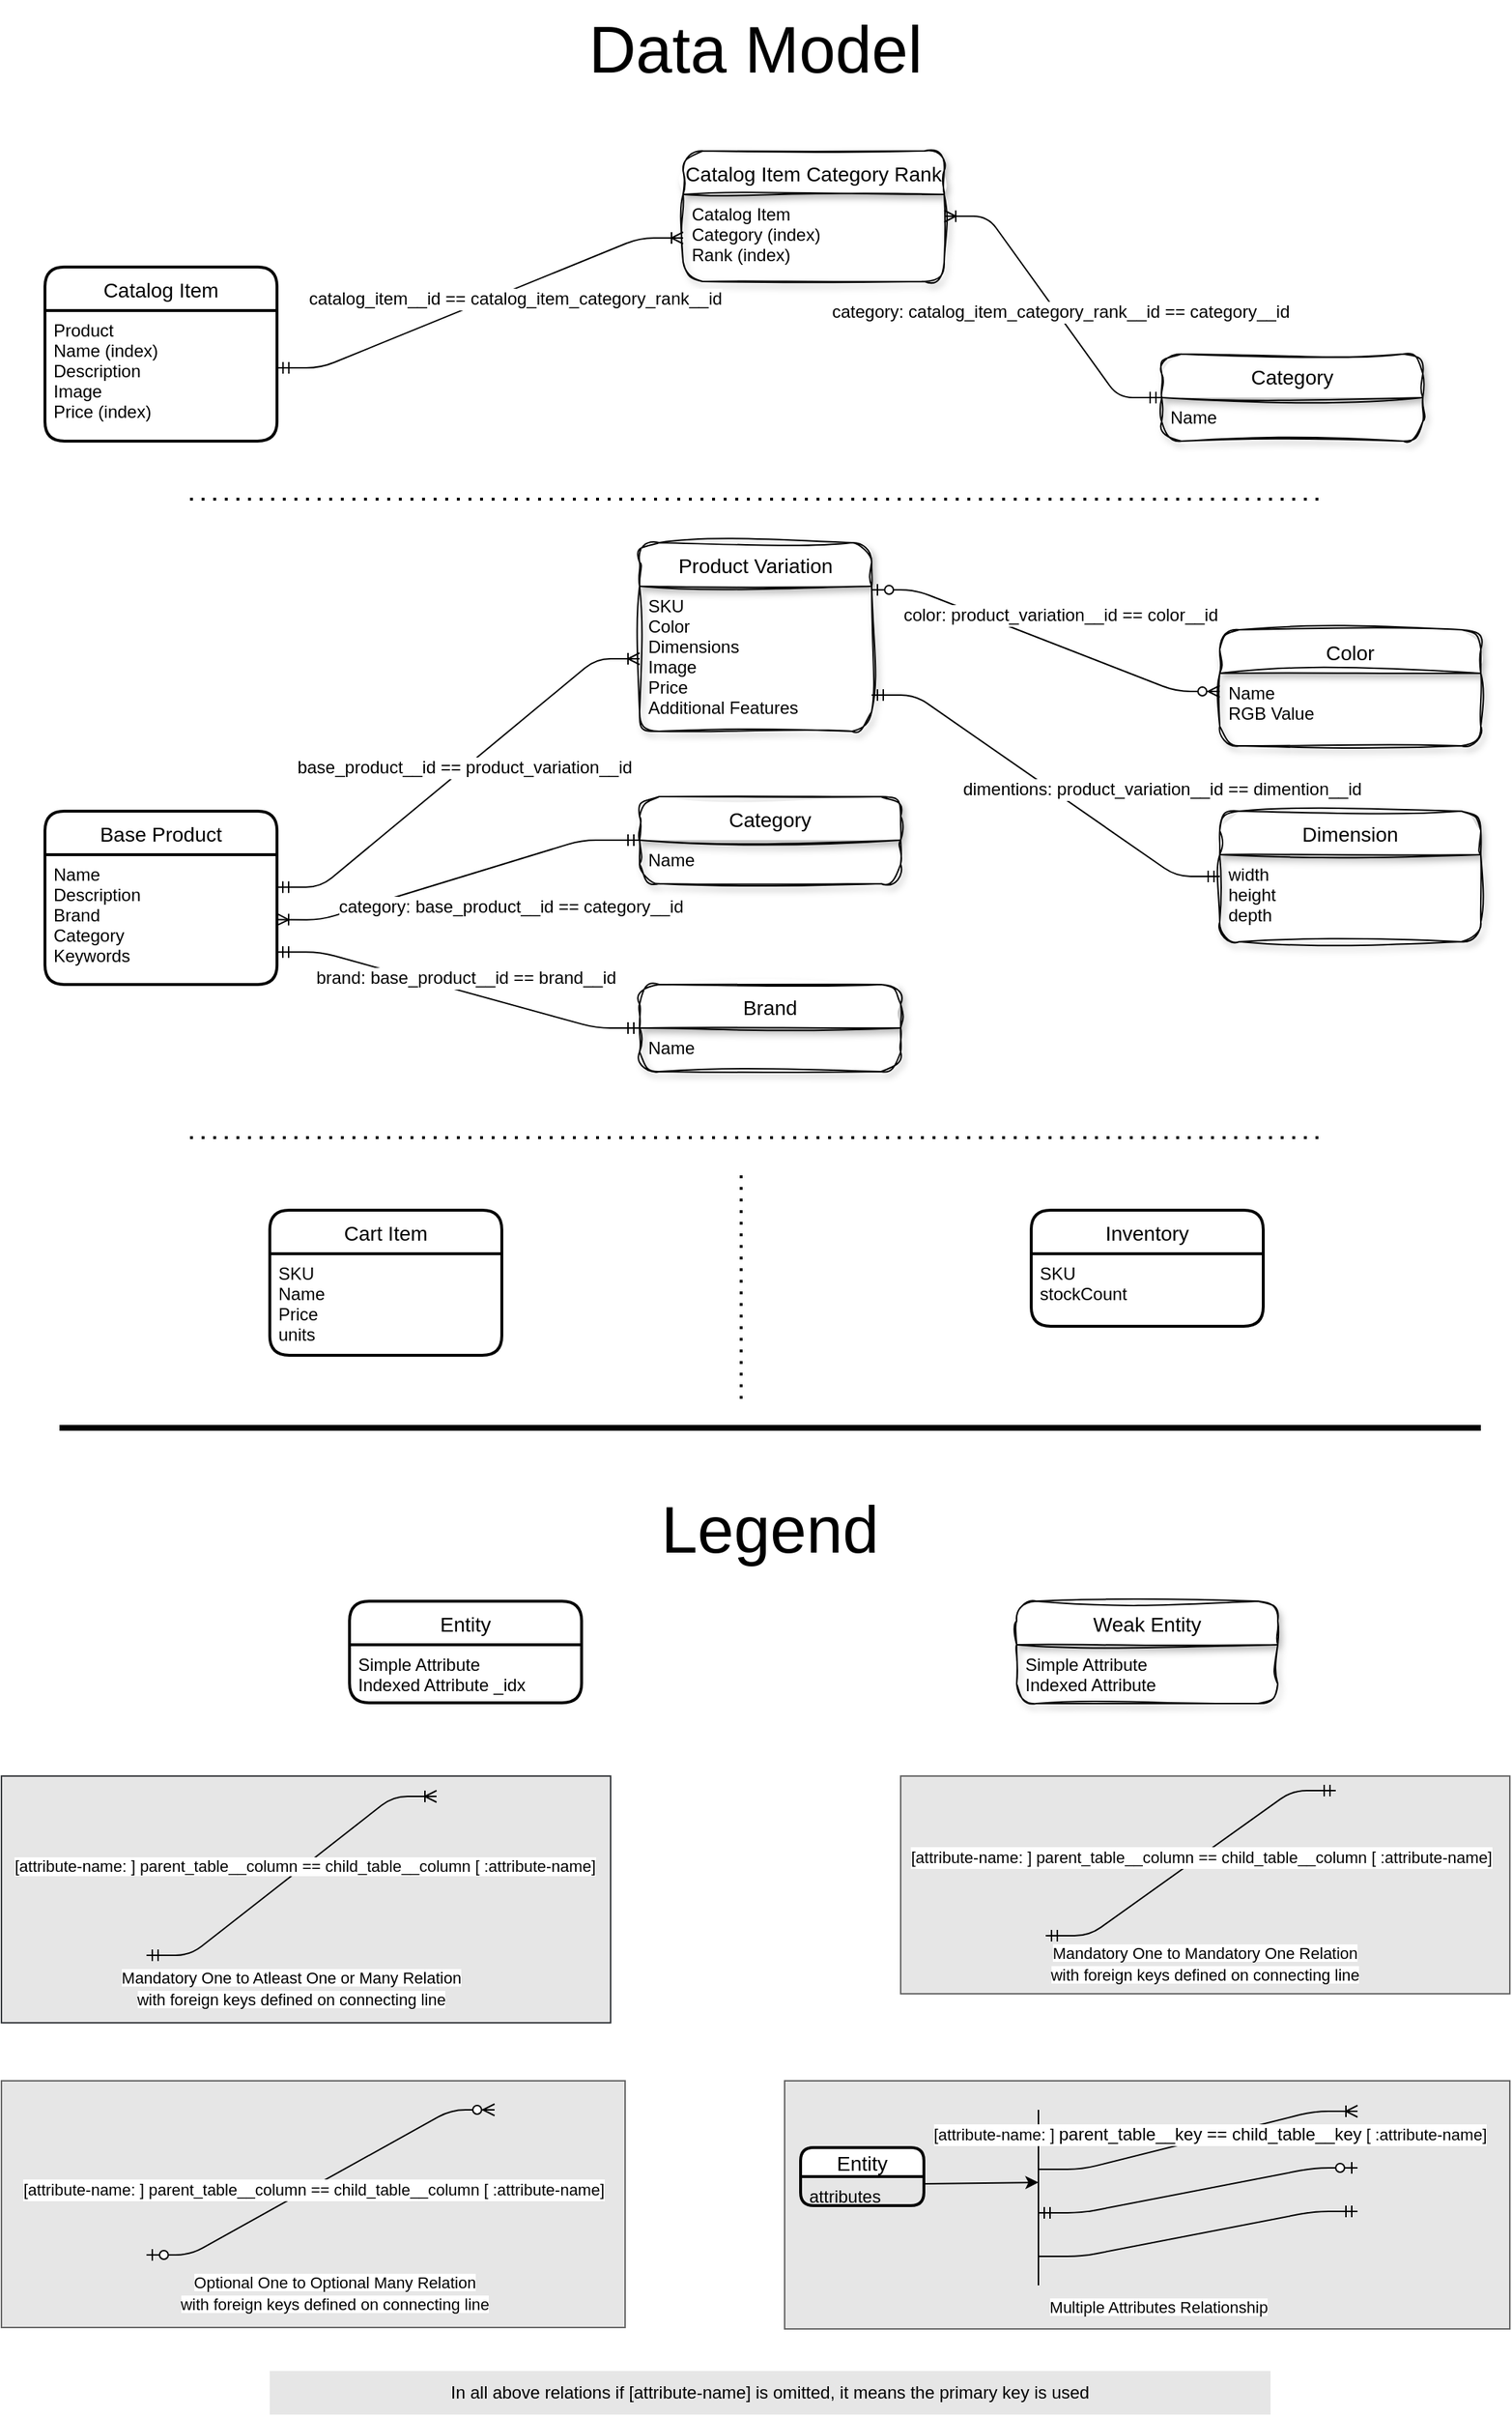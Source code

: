 <mxfile>
    <diagram id="WrSKoHDkt36mXYgP9mdu" name="Page-1">
        <mxGraphModel dx="4653" dy="2090" grid="1" gridSize="10" guides="1" tooltips="1" connect="1" arrows="1" fold="1" page="1" pageScale="1" pageWidth="1100" pageHeight="850" math="0" shadow="0">
            <root>
                <mxCell id="0"/>
                <mxCell id="1" parent="0"/>
                <mxCell id="2" value="Catalog Item" style="swimlane;childLayout=stackLayout;horizontal=1;startSize=30;horizontalStack=0;rounded=1;fontSize=14;fontStyle=0;strokeWidth=2;resizeParent=0;resizeLast=1;shadow=0;dashed=0;align=center;" parent="1" vertex="1">
                    <mxGeometry x="-1040" y="200" width="160" height="120" as="geometry"/>
                </mxCell>
                <mxCell id="3" value="Product&#10;Name (index)&#10;Description&#10;Image&#10;Price (index)" style="align=left;strokeColor=none;fillColor=none;spacingLeft=4;fontSize=12;verticalAlign=top;resizable=0;rotatable=0;part=1;" parent="2" vertex="1">
                    <mxGeometry y="30" width="160" height="90" as="geometry"/>
                </mxCell>
                <mxCell id="10" value="Cart Item" style="swimlane;childLayout=stackLayout;horizontal=1;startSize=30;horizontalStack=0;rounded=1;fontSize=14;fontStyle=0;strokeWidth=2;resizeParent=0;resizeLast=1;shadow=0;dashed=0;align=center;" parent="1" vertex="1">
                    <mxGeometry x="-885" y="850" width="160" height="100" as="geometry"/>
                </mxCell>
                <mxCell id="11" value="SKU&#10;Name&#10;Price&#10;units" style="align=left;strokeColor=none;fillColor=none;spacingLeft=4;fontSize=12;verticalAlign=top;resizable=0;rotatable=0;part=1;" parent="10" vertex="1">
                    <mxGeometry y="30" width="160" height="70" as="geometry"/>
                </mxCell>
                <mxCell id="12" value="Inventory" style="swimlane;childLayout=stackLayout;horizontal=1;startSize=30;horizontalStack=0;rounded=1;fontSize=14;fontStyle=0;strokeWidth=2;resizeParent=0;resizeLast=1;shadow=0;dashed=0;align=center;" parent="1" vertex="1">
                    <mxGeometry x="-360" y="850" width="160" height="80" as="geometry"/>
                </mxCell>
                <mxCell id="13" value="SKU&#10;stockCount" style="align=left;strokeColor=none;fillColor=none;spacingLeft=4;fontSize=12;verticalAlign=top;resizable=0;rotatable=0;part=1;" parent="12" vertex="1">
                    <mxGeometry y="30" width="160" height="50" as="geometry"/>
                </mxCell>
                <mxCell id="16" value="Dimension" style="swimlane;childLayout=stackLayout;horizontal=1;startSize=30;horizontalStack=0;rounded=1;fontSize=14;fontStyle=0;strokeWidth=1;resizeParent=0;resizeLast=1;shadow=1;dashed=0;align=center;sketch=1;curveFitting=1;jiggle=2;" parent="1" vertex="1">
                    <mxGeometry x="-230" y="574.98" width="180" height="90" as="geometry">
                        <mxRectangle x="560" y="60" width="140" height="30" as="alternateBounds"/>
                    </mxGeometry>
                </mxCell>
                <mxCell id="17" value="width&#10;height&#10;depth" style="align=left;strokeColor=none;fillColor=none;spacingLeft=4;fontSize=12;verticalAlign=top;resizable=0;rotatable=0;part=1;" parent="16" vertex="1">
                    <mxGeometry y="30" width="180" height="60" as="geometry"/>
                </mxCell>
                <mxCell id="35" value="Catalog Item Category Rank" style="swimlane;childLayout=stackLayout;horizontal=1;startSize=30;horizontalStack=0;rounded=1;fontSize=14;fontStyle=0;strokeWidth=1;resizeParent=0;resizeLast=1;shadow=1;align=center;swimlaneFillColor=none;strokeColor=default;perimeterSpacing=0;swimlaneLine=1;glass=0;sketch=1;curveFitting=1;jiggle=2;" parent="1" vertex="1">
                    <mxGeometry x="-600" y="120" width="180" height="90" as="geometry"/>
                </mxCell>
                <mxCell id="36" value="Catalog Item&#10;Category (index)&#10;Rank (index)" style="align=left;strokeColor=none;fillColor=none;spacingLeft=4;fontSize=12;verticalAlign=top;resizable=0;rotatable=0;part=1;" parent="35" vertex="1">
                    <mxGeometry y="30" width="180" height="60" as="geometry"/>
                </mxCell>
                <mxCell id="4" value="Base Product" style="swimlane;childLayout=stackLayout;horizontal=1;startSize=30;horizontalStack=0;rounded=1;fontSize=14;fontStyle=0;strokeWidth=2;resizeParent=0;resizeLast=1;shadow=0;dashed=0;align=center;" parent="1" vertex="1">
                    <mxGeometry x="-1040" y="574.98" width="160" height="119.51" as="geometry">
                        <mxRectangle x="560" y="60" width="140" height="30" as="alternateBounds"/>
                    </mxGeometry>
                </mxCell>
                <mxCell id="5" value="Name&#10;Description&#10;Brand&#10;Category&#10;Keywords&#10;" style="align=left;strokeColor=none;fillColor=none;spacingLeft=4;fontSize=12;verticalAlign=top;resizable=0;rotatable=0;part=1;" parent="4" vertex="1">
                    <mxGeometry y="30" width="160" height="89.51" as="geometry"/>
                </mxCell>
                <mxCell id="33" value="Product Variation" style="swimlane;childLayout=stackLayout;horizontal=1;startSize=30;horizontalStack=0;rounded=1;fontSize=14;fontStyle=0;strokeWidth=1;resizeParent=0;resizeLast=1;shadow=1;dashed=0;align=center;sketch=1;curveFitting=1;jiggle=2;" parent="1" vertex="1">
                    <mxGeometry x="-630" y="390" width="160" height="130" as="geometry">
                        <mxRectangle x="560" y="60" width="140" height="30" as="alternateBounds"/>
                    </mxGeometry>
                </mxCell>
                <mxCell id="34" value="SKU&#10;Color&#10;Dimensions&#10;Image&#10;Price&#10;Additional Features" style="align=left;strokeColor=none;fillColor=none;spacingLeft=4;fontSize=12;verticalAlign=top;resizable=0;rotatable=0;part=1;" parent="33" vertex="1">
                    <mxGeometry y="30" width="160" height="100" as="geometry"/>
                </mxCell>
                <mxCell id="41" value="" style="edgeStyle=entityRelationEdgeStyle;fontSize=12;html=1;endArrow=ERoneToMany;startArrow=ERmandOne;entryX=0;entryY=0.5;entryDx=0;entryDy=0;exitX=1.001;exitY=0.439;exitDx=0;exitDy=0;exitPerimeter=0;" parent="1" source="3" target="36" edge="1">
                    <mxGeometry width="100" height="100" relative="1" as="geometry">
                        <mxPoint x="-310" y="365.51" as="sourcePoint"/>
                        <mxPoint x="-300" y="245.51" as="targetPoint"/>
                    </mxGeometry>
                </mxCell>
                <mxCell id="67" value="catalog_item__id == catalog_item_category_rank__id" style="edgeLabel;html=1;align=center;verticalAlign=middle;resizable=0;points=[];fontSize=12;" parent="41" vertex="1" connectable="0">
                    <mxGeometry x="0.148" y="3" relative="1" as="geometry">
                        <mxPoint x="5" y="8" as="offset"/>
                    </mxGeometry>
                </mxCell>
                <mxCell id="42" value="" style="edgeStyle=entityRelationEdgeStyle;fontSize=12;html=1;endArrow=ERoneToMany;startArrow=ERmandOne;entryX=0;entryY=0.5;entryDx=0;entryDy=0;exitX=1;exitY=0.25;exitDx=0;exitDy=0;" parent="1" source="5" target="34" edge="1">
                    <mxGeometry width="100" height="100" relative="1" as="geometry">
                        <mxPoint x="-10" y="560" as="sourcePoint"/>
                        <mxPoint y="470" as="targetPoint"/>
                    </mxGeometry>
                </mxCell>
                <mxCell id="70" value="base_product__id == product_variation__id" style="edgeLabel;html=1;align=center;verticalAlign=middle;resizable=0;points=[];fontSize=12;" parent="42" vertex="1" connectable="0">
                    <mxGeometry x="0.033" y="1" relative="1" as="geometry">
                        <mxPoint as="offset"/>
                    </mxGeometry>
                </mxCell>
                <mxCell id="43" value="Color" style="swimlane;childLayout=stackLayout;horizontal=1;startSize=30;horizontalStack=0;rounded=1;fontSize=14;fontStyle=0;strokeWidth=1;resizeParent=0;resizeLast=1;shadow=1;dashed=0;align=center;sketch=1;curveFitting=1;jiggle=2;" parent="1" vertex="1">
                    <mxGeometry x="-230" y="450" width="180" height="80" as="geometry">
                        <mxRectangle x="560" y="60" width="140" height="30" as="alternateBounds"/>
                    </mxGeometry>
                </mxCell>
                <mxCell id="44" value="Name&#10;RGB Value" style="align=left;strokeColor=none;fillColor=none;spacingLeft=4;fontSize=12;verticalAlign=top;resizable=0;rotatable=0;part=1;" parent="43" vertex="1">
                    <mxGeometry y="30" width="180" height="50" as="geometry"/>
                </mxCell>
                <mxCell id="54" value="Weak Entity" style="swimlane;childLayout=stackLayout;horizontal=1;startSize=30;horizontalStack=0;rounded=1;fontSize=14;fontStyle=0;strokeWidth=1;resizeParent=0;resizeLast=1;shadow=1;align=center;swimlaneFillColor=none;strokeColor=default;perimeterSpacing=0;swimlaneLine=1;glass=0;sketch=1;curveFitting=1;jiggle=2;" parent="1" vertex="1">
                    <mxGeometry x="-370" y="1119.51" width="180" height="70.49" as="geometry"/>
                </mxCell>
                <mxCell id="55" value="Simple Attribute&#10;Indexed Attribute" style="align=left;strokeColor=none;fillColor=none;spacingLeft=4;fontSize=12;verticalAlign=top;resizable=0;rotatable=0;part=1;" parent="54" vertex="1">
                    <mxGeometry y="30" width="180" height="40.49" as="geometry"/>
                </mxCell>
                <mxCell id="56" value="Entity" style="swimlane;childLayout=stackLayout;horizontal=1;startSize=30;horizontalStack=0;rounded=1;fontSize=14;fontStyle=0;strokeWidth=2;resizeParent=0;resizeLast=1;shadow=0;dashed=0;align=center;" parent="1" vertex="1">
                    <mxGeometry x="-830" y="1119.51" width="160" height="70" as="geometry"/>
                </mxCell>
                <mxCell id="57" value="Simple Attribute&#10;Indexed Attribute _idx" style="align=left;strokeColor=none;fillColor=none;spacingLeft=4;fontSize=12;verticalAlign=top;resizable=0;rotatable=0;part=1;" parent="56" vertex="1">
                    <mxGeometry y="30" width="160" height="40" as="geometry"/>
                </mxCell>
                <mxCell id="62" value="&lt;span style=&quot;font-size: 45px;&quot;&gt;Legend&lt;/span&gt;" style="text;html=1;strokeColor=none;fillColor=none;align=center;verticalAlign=middle;whiteSpace=wrap;rounded=0;shadow=1;glass=0;sketch=1;strokeWidth=1;fontSize=45;fontStyle=0" parent="1" vertex="1">
                    <mxGeometry x="-625" y="1040" width="170" height="60" as="geometry"/>
                </mxCell>
                <mxCell id="69" value="&lt;span style=&quot;font-size: 45px;&quot;&gt;Data Model&lt;/span&gt;" style="text;html=1;strokeColor=none;fillColor=none;align=center;verticalAlign=middle;whiteSpace=wrap;rounded=0;shadow=1;glass=0;sketch=1;strokeWidth=1;fontSize=45;fontStyle=0" parent="1" vertex="1">
                    <mxGeometry x="-690" y="20" width="280" height="60" as="geometry"/>
                </mxCell>
                <mxCell id="72" value="" style="edgeStyle=entityRelationEdgeStyle;fontSize=12;html=1;endArrow=ERzeroToMany;startArrow=ERzeroToOne;entryX=0;entryY=0.25;entryDx=0;entryDy=0;exitX=1;exitY=0.25;exitDx=0;exitDy=0;" parent="1" target="44" edge="1" source="33">
                    <mxGeometry width="100" height="100" relative="1" as="geometry">
                        <mxPoint x="-340" y="640.99" as="sourcePoint"/>
                        <mxPoint x="-140" y="628.49" as="targetPoint"/>
                    </mxGeometry>
                </mxCell>
                <mxCell id="73" value="color: product_variation__id == color__id" style="edgeLabel;html=1;align=center;verticalAlign=middle;resizable=0;points=[];fontSize=12;" parent="72" vertex="1" connectable="0">
                    <mxGeometry x="-0.053" y="-1" relative="1" as="geometry">
                        <mxPoint x="16" y="-16" as="offset"/>
                    </mxGeometry>
                </mxCell>
                <mxCell id="77" value="Brand" style="swimlane;childLayout=stackLayout;horizontal=1;startSize=30;horizontalStack=0;rounded=1;fontSize=14;fontStyle=0;strokeWidth=1;resizeParent=0;resizeLast=1;shadow=1;dashed=0;align=center;sketch=1;curveFitting=1;jiggle=2;" parent="1" vertex="1">
                    <mxGeometry x="-630" y="694.49" width="180" height="60" as="geometry">
                        <mxRectangle x="560" y="60" width="140" height="30" as="alternateBounds"/>
                    </mxGeometry>
                </mxCell>
                <mxCell id="78" value="Name" style="align=left;strokeColor=none;fillColor=none;spacingLeft=4;fontSize=12;verticalAlign=top;resizable=0;rotatable=0;part=1;" parent="77" vertex="1">
                    <mxGeometry y="30" width="180" height="30" as="geometry"/>
                </mxCell>
                <mxCell id="94" value="" style="edgeStyle=entityRelationEdgeStyle;fontSize=12;html=1;endArrow=ERmandOne;startArrow=ERmandOne;entryX=0;entryY=0.5;entryDx=0;entryDy=0;endFill=0;exitX=1;exitY=0.75;exitDx=0;exitDy=0;" parent="1" target="77" edge="1" source="5">
                    <mxGeometry width="100" height="100" relative="1" as="geometry">
                        <mxPoint x="-800" y="700" as="sourcePoint"/>
                        <mxPoint x="-560" y="760.49" as="targetPoint"/>
                    </mxGeometry>
                </mxCell>
                <mxCell id="107" value="brand: base_product__id == brand__id" style="edgeLabel;html=1;align=center;verticalAlign=middle;resizable=0;points=[];fontSize=12;" parent="94" vertex="1" connectable="0">
                    <mxGeometry x="0.08" relative="1" as="geometry">
                        <mxPoint x="-5" y="-11" as="offset"/>
                    </mxGeometry>
                </mxCell>
                <mxCell id="108" value="" style="endArrow=none;html=1;fontSize=12;strokeWidth=4;" parent="1" edge="1">
                    <mxGeometry width="50" height="50" relative="1" as="geometry">
                        <mxPoint x="-50" y="1000" as="sourcePoint"/>
                        <mxPoint x="-1030" y="1000" as="targetPoint"/>
                    </mxGeometry>
                </mxCell>
                <mxCell id="109" value="Category" style="swimlane;childLayout=stackLayout;horizontal=1;startSize=30;horizontalStack=0;rounded=1;fontSize=14;fontStyle=0;strokeWidth=1;resizeParent=0;resizeLast=1;shadow=1;align=center;swimlaneFillColor=none;strokeColor=default;perimeterSpacing=0;swimlaneLine=1;glass=0;sketch=1;curveFitting=1;jiggle=2;" vertex="1" parent="1">
                    <mxGeometry x="-270" y="260" width="180" height="60" as="geometry"/>
                </mxCell>
                <mxCell id="110" value="Name" style="align=left;strokeColor=none;fillColor=none;spacingLeft=4;fontSize=12;verticalAlign=top;resizable=0;rotatable=0;part=1;" vertex="1" parent="109">
                    <mxGeometry y="30" width="180" height="30" as="geometry"/>
                </mxCell>
                <mxCell id="112" value="" style="edgeStyle=entityRelationEdgeStyle;fontSize=12;html=1;endArrow=ERoneToMany;startArrow=ERmandOne;entryX=1;entryY=0.25;entryDx=0;entryDy=0;exitX=0;exitY=0;exitDx=0;exitDy=0;" edge="1" parent="1" source="110" target="36">
                    <mxGeometry width="100" height="100" relative="1" as="geometry">
                        <mxPoint x="-280" y="130" as="sourcePoint"/>
                        <mxPoint x="-0.16" y="40.49" as="targetPoint"/>
                    </mxGeometry>
                </mxCell>
                <mxCell id="113" value="category: catalog_item_category_rank__id == category__id" style="edgeLabel;html=1;align=center;verticalAlign=middle;resizable=0;points=[];fontSize=12;" vertex="1" connectable="0" parent="112">
                    <mxGeometry x="0.148" y="3" relative="1" as="geometry">
                        <mxPoint x="17" y="14" as="offset"/>
                    </mxGeometry>
                </mxCell>
                <mxCell id="118" value="Category" style="swimlane;childLayout=stackLayout;horizontal=1;startSize=30;horizontalStack=0;rounded=1;fontSize=14;fontStyle=0;strokeWidth=1;resizeParent=0;resizeLast=1;shadow=1;align=center;swimlaneFillColor=none;strokeColor=default;perimeterSpacing=0;swimlaneLine=1;glass=0;sketch=1;curveFitting=1;jiggle=2;" vertex="1" parent="1">
                    <mxGeometry x="-630" y="565" width="180" height="60" as="geometry"/>
                </mxCell>
                <mxCell id="119" value="Name" style="align=left;strokeColor=none;fillColor=none;spacingLeft=4;fontSize=12;verticalAlign=top;resizable=0;rotatable=0;part=1;" vertex="1" parent="118">
                    <mxGeometry y="30" width="180" height="30" as="geometry"/>
                </mxCell>
                <mxCell id="120" value="" style="group" vertex="1" connectable="0" parent="1">
                    <mxGeometry x="-1070" y="1240" width="420" height="170" as="geometry"/>
                </mxCell>
                <mxCell id="101" value="" style="group;fillColor=none;strokeColor=#82b366;container=0;" parent="120" vertex="1" connectable="0">
                    <mxGeometry x="70" width="260" height="160.51" as="geometry"/>
                </mxCell>
                <mxCell id="100" value="" style="group;container=0;fillColor=#E6E6E6;strokeColor=#36393d;" parent="120" vertex="1" connectable="0">
                    <mxGeometry width="420" height="170" as="geometry"/>
                </mxCell>
                <mxCell id="58" value="" style="edgeStyle=entityRelationEdgeStyle;fontSize=12;html=1;endArrow=ERoneToMany;startArrow=ERmandOne;exitX=1.001;exitY=0.439;exitDx=0;exitDy=0;exitPerimeter=0;" parent="120" edge="1">
                    <mxGeometry width="100" height="100" relative="1" as="geometry">
                        <mxPoint x="100" y="123.51" as="sourcePoint"/>
                        <mxPoint x="300" y="14" as="targetPoint"/>
                    </mxGeometry>
                </mxCell>
                <mxCell id="60" value="[attribute-name: ]&amp;nbsp;parent_table__column == child_table__column [ :attribute-name]" style="edgeLabel;html=1;align=center;verticalAlign=middle;resizable=0;points=[];" parent="58" vertex="1" connectable="0">
                    <mxGeometry x="0.09" relative="1" as="geometry">
                        <mxPoint as="offset"/>
                    </mxGeometry>
                </mxCell>
                <mxCell id="61" value="&lt;span style=&quot;font-size: 11px; background-color: rgb(255, 255, 255);&quot;&gt;Mandatory One to Atleast One or Many Relation&lt;br&gt;with foreign keys defined on connecting line&lt;br&gt;&lt;/span&gt;" style="text;html=1;strokeColor=none;fillColor=none;align=center;verticalAlign=middle;whiteSpace=wrap;rounded=0;shadow=1;glass=0;sketch=1;strokeWidth=1;" parent="120" vertex="1">
                    <mxGeometry x="70" y="130.51" width="260" height="30" as="geometry"/>
                </mxCell>
                <mxCell id="121" value="" style="group" vertex="1" connectable="0" parent="1">
                    <mxGeometry x="-450" y="1240" width="420" height="150" as="geometry"/>
                </mxCell>
                <mxCell id="104" value="" style="group;fillColor=#E6E6E6;fontColor=#333333;strokeColor=#666666;container=0;" parent="121" vertex="1" connectable="0">
                    <mxGeometry width="420" height="150" as="geometry"/>
                </mxCell>
                <mxCell id="95" value="" style="edgeStyle=entityRelationEdgeStyle;fontSize=12;html=1;endArrow=ERmandOne;startArrow=ERmandOne;endFill=0;" parent="121" edge="1">
                    <mxGeometry width="100" height="100" relative="1" as="geometry">
                        <mxPoint x="100" y="109.995" as="sourcePoint"/>
                        <mxPoint x="300" y="9.995" as="targetPoint"/>
                    </mxGeometry>
                </mxCell>
                <mxCell id="97" value="&lt;span style=&quot;font-size: 11px;&quot;&gt;[attribute-name: ] parent_table__column == child_table__column&lt;/span&gt;&lt;span style=&quot;font-size: 11px;&quot;&gt;&amp;nbsp;[ :attribute-name]&lt;/span&gt;" style="edgeLabel;html=1;align=center;verticalAlign=middle;resizable=0;points=[];fontSize=12;" parent="95" vertex="1" connectable="0">
                    <mxGeometry x="0.068" y="-1" relative="1" as="geometry">
                        <mxPoint as="offset"/>
                    </mxGeometry>
                </mxCell>
                <mxCell id="96" value="&lt;span style=&quot;font-size: 11px; background-color: rgb(255, 255, 255);&quot;&gt;Mandatory One to Mandatory One Relation&lt;br&gt;with foreign keys defined on connecting line&lt;br&gt;&lt;/span&gt;" style="text;html=1;strokeColor=none;fillColor=none;align=center;verticalAlign=middle;whiteSpace=wrap;rounded=0;shadow=1;glass=0;sketch=1;strokeWidth=1;" parent="121" vertex="1">
                    <mxGeometry x="80" y="113.995" width="260" height="30" as="geometry"/>
                </mxCell>
                <mxCell id="122" value="" style="group" vertex="1" connectable="0" parent="1">
                    <mxGeometry x="-1070" y="1450" width="430" height="170" as="geometry"/>
                </mxCell>
                <mxCell id="102" value="" style="group;fillColor=#E6E6E6;container=0;strokeColor=#666666;gradientColor=none;" parent="122" vertex="1" connectable="0">
                    <mxGeometry width="430" height="170" as="geometry"/>
                </mxCell>
                <mxCell id="74" value="" style="edgeStyle=entityRelationEdgeStyle;fontSize=12;html=1;endArrow=ERzeroToMany;startArrow=ERzeroToOne;" parent="122" edge="1">
                    <mxGeometry width="100" height="100" relative="1" as="geometry">
                        <mxPoint x="100" y="120" as="sourcePoint"/>
                        <mxPoint x="340" y="20" as="targetPoint"/>
                    </mxGeometry>
                </mxCell>
                <mxCell id="75" value="&lt;span style=&quot;font-size: 11px;&quot;&gt;[attribute-name: ]&amp;nbsp;&lt;/span&gt;&lt;span style=&quot;font-size: 11px;&quot;&gt;parent_table__column == child_table__column&lt;/span&gt;&lt;span style=&quot;font-size: 11px;&quot;&gt;&amp;nbsp;[ :attribute-name]&lt;/span&gt;" style="edgeLabel;html=1;align=center;verticalAlign=middle;resizable=0;points=[];fontSize=12;" parent="74" vertex="1" connectable="0">
                    <mxGeometry x="-0.053" y="-1" relative="1" as="geometry">
                        <mxPoint as="offset"/>
                    </mxGeometry>
                </mxCell>
                <mxCell id="76" value="&lt;span style=&quot;font-size: 11px; background-color: rgb(255, 255, 255);&quot;&gt;Optional One to Optional Many Relation&lt;br&gt;with foreign keys defined on connecting line&lt;br&gt;&lt;/span&gt;" style="text;html=1;strokeColor=none;fillColor=none;align=center;verticalAlign=middle;whiteSpace=wrap;rounded=0;shadow=1;glass=0;sketch=1;strokeWidth=1;" parent="122" vertex="1">
                    <mxGeometry x="100" y="130.51" width="260" height="30" as="geometry"/>
                </mxCell>
                <mxCell id="124" value="In all above relations if [attribute-name] is omitted, it means the primary key is used" style="text;html=1;strokeColor=none;fillColor=#E6E6E6;align=center;verticalAlign=middle;whiteSpace=wrap;rounded=0;" vertex="1" parent="1">
                    <mxGeometry x="-885" y="1650" width="690" height="30" as="geometry"/>
                </mxCell>
                <mxCell id="126" value="" style="group" vertex="1" connectable="0" parent="1">
                    <mxGeometry x="-530" y="1450" width="500" height="171" as="geometry"/>
                </mxCell>
                <mxCell id="93" value="" style="group;fillColor=#E6E6E6;fontColor=#333333;strokeColor=#666666;container=0;" parent="126" vertex="1" connectable="0">
                    <mxGeometry width="500" height="171" as="geometry"/>
                </mxCell>
                <mxCell id="83" value="" style="endArrow=none;html=1;rounded=0;fontSize=12;" parent="126" edge="1">
                    <mxGeometry relative="1" as="geometry">
                        <mxPoint x="175" y="140.995" as="sourcePoint"/>
                        <mxPoint x="175" y="19.995" as="targetPoint"/>
                    </mxGeometry>
                </mxCell>
                <mxCell id="84" value="Entity" style="swimlane;childLayout=stackLayout;horizontal=1;startSize=20;horizontalStack=0;rounded=1;fontSize=14;fontStyle=0;strokeWidth=2;resizeParent=0;resizeLast=1;shadow=0;dashed=0;align=center;" parent="126" vertex="1">
                    <mxGeometry x="11" y="46.005" width="85" height="40" as="geometry"/>
                </mxCell>
                <mxCell id="85" value="attributes" style="align=left;strokeColor=none;fillColor=none;spacingLeft=4;fontSize=12;verticalAlign=top;resizable=0;rotatable=0;part=1;" parent="84" vertex="1">
                    <mxGeometry y="20" width="85" height="20" as="geometry"/>
                </mxCell>
                <mxCell id="86" style="edgeStyle=none;html=1;exitX=1;exitY=0.25;exitDx=0;exitDy=0;fontSize=12;startArrow=none;startFill=0;" parent="126" source="85" edge="1">
                    <mxGeometry relative="1" as="geometry">
                        <mxPoint x="175" y="70" as="targetPoint"/>
                    </mxGeometry>
                </mxCell>
                <mxCell id="87" value="" style="edgeStyle=entityRelationEdgeStyle;fontSize=12;html=1;endArrow=ERoneToMany;" parent="126" edge="1">
                    <mxGeometry width="100" height="100" relative="1" as="geometry">
                        <mxPoint x="175" y="60.995" as="sourcePoint"/>
                        <mxPoint x="395" y="20.995" as="targetPoint"/>
                    </mxGeometry>
                </mxCell>
                <mxCell id="92" value="&lt;span style=&quot;font-size: 11px;&quot;&gt;[attribute-name: ]&amp;nbsp;&lt;/span&gt;parent_table__key == child_table__key&lt;span style=&quot;font-size: 11px;&quot;&gt;&amp;nbsp;[ :attribute-name]&lt;/span&gt;" style="edgeLabel;html=1;align=center;verticalAlign=middle;resizable=0;points=[];fontSize=12;" parent="87" vertex="1" connectable="0">
                    <mxGeometry x="0.07" y="2" relative="1" as="geometry">
                        <mxPoint as="offset"/>
                    </mxGeometry>
                </mxCell>
                <mxCell id="88" value="" style="edgeStyle=entityRelationEdgeStyle;fontSize=12;html=1;endArrow=ERzeroToOne;startArrow=ERmandOne;" parent="126" edge="1">
                    <mxGeometry width="100" height="100" relative="1" as="geometry">
                        <mxPoint x="175" y="90.995" as="sourcePoint"/>
                        <mxPoint x="395" y="59.995" as="targetPoint"/>
                    </mxGeometry>
                </mxCell>
                <mxCell id="89" value="" style="edgeStyle=entityRelationEdgeStyle;fontSize=12;html=1;endArrow=ERmandOne;" parent="126" edge="1">
                    <mxGeometry width="100" height="100" relative="1" as="geometry">
                        <mxPoint x="175" y="120.995" as="sourcePoint"/>
                        <mxPoint x="395" y="89.995" as="targetPoint"/>
                    </mxGeometry>
                </mxCell>
                <mxCell id="90" value="&lt;span style=&quot;font-size: 11px; background-color: rgb(255, 255, 255);&quot;&gt;Multiple Attributes Relationship&lt;br&gt;&lt;/span&gt;" style="text;html=1;strokeColor=none;fillColor=none;align=center;verticalAlign=middle;whiteSpace=wrap;rounded=0;shadow=1;glass=0;sketch=1;strokeWidth=1;" parent="126" vertex="1">
                    <mxGeometry x="128" y="140.995" width="260" height="30" as="geometry"/>
                </mxCell>
                <mxCell id="129" value="" style="fontSize=12;html=1;endArrow=ERoneToMany;startArrow=ERmandOne;exitX=0;exitY=0;exitDx=0;exitDy=0;entryX=1;entryY=0.5;entryDx=0;entryDy=0;" edge="1" parent="1" source="119" target="5">
                    <mxGeometry width="100" height="100" relative="1" as="geometry">
                        <mxPoint x="-370" y="520" as="sourcePoint"/>
                        <mxPoint x="-840" y="700" as="targetPoint"/>
                        <Array as="points">
                            <mxPoint x="-670" y="595"/>
                            <mxPoint x="-850" y="650"/>
                        </Array>
                    </mxGeometry>
                </mxCell>
                <mxCell id="130" value="category: base_product__id == category__id" style="edgeLabel;html=1;align=center;verticalAlign=middle;resizable=0;points=[];fontSize=12;" vertex="1" connectable="0" parent="129">
                    <mxGeometry x="0.148" y="3" relative="1" as="geometry">
                        <mxPoint x="53" y="11" as="offset"/>
                    </mxGeometry>
                </mxCell>
                <mxCell id="133" value="" style="edgeStyle=entityRelationEdgeStyle;fontSize=12;html=1;endArrow=ERmandOne;startArrow=ERmandOne;endFill=0;exitX=1;exitY=0.75;exitDx=0;exitDy=0;entryX=0;entryY=0.25;entryDx=0;entryDy=0;" edge="1" parent="1" source="34" target="17">
                    <mxGeometry width="100" height="100" relative="1" as="geometry">
                        <mxPoint x="-270" y="680" as="sourcePoint"/>
                        <mxPoint x="-340" y="610" as="targetPoint"/>
                    </mxGeometry>
                </mxCell>
                <mxCell id="134" value="dimentions: product_variation__id == dimention__id" style="edgeLabel;html=1;align=center;verticalAlign=middle;resizable=0;points=[];fontSize=12;" vertex="1" connectable="0" parent="133">
                    <mxGeometry x="0.08" relative="1" as="geometry">
                        <mxPoint x="71" y="-4" as="offset"/>
                    </mxGeometry>
                </mxCell>
                <mxCell id="135" value="" style="endArrow=none;dashed=1;html=1;dashPattern=1 3;strokeWidth=2;" edge="1" parent="1">
                    <mxGeometry width="50" height="50" relative="1" as="geometry">
                        <mxPoint x="-940" y="360" as="sourcePoint"/>
                        <mxPoint x="-160" y="360" as="targetPoint"/>
                    </mxGeometry>
                </mxCell>
                <mxCell id="136" value="" style="endArrow=none;dashed=1;html=1;dashPattern=1 3;strokeWidth=2;" edge="1" parent="1">
                    <mxGeometry width="50" height="50" relative="1" as="geometry">
                        <mxPoint x="-940" y="800" as="sourcePoint"/>
                        <mxPoint x="-160.0" y="800" as="targetPoint"/>
                    </mxGeometry>
                </mxCell>
                <mxCell id="138" value="" style="endArrow=none;dashed=1;html=1;dashPattern=1 3;strokeWidth=2;" edge="1" parent="1">
                    <mxGeometry width="50" height="50" relative="1" as="geometry">
                        <mxPoint x="-560" y="980" as="sourcePoint"/>
                        <mxPoint x="-560" y="820" as="targetPoint"/>
                    </mxGeometry>
                </mxCell>
            </root>
        </mxGraphModel>
    </diagram>
</mxfile>